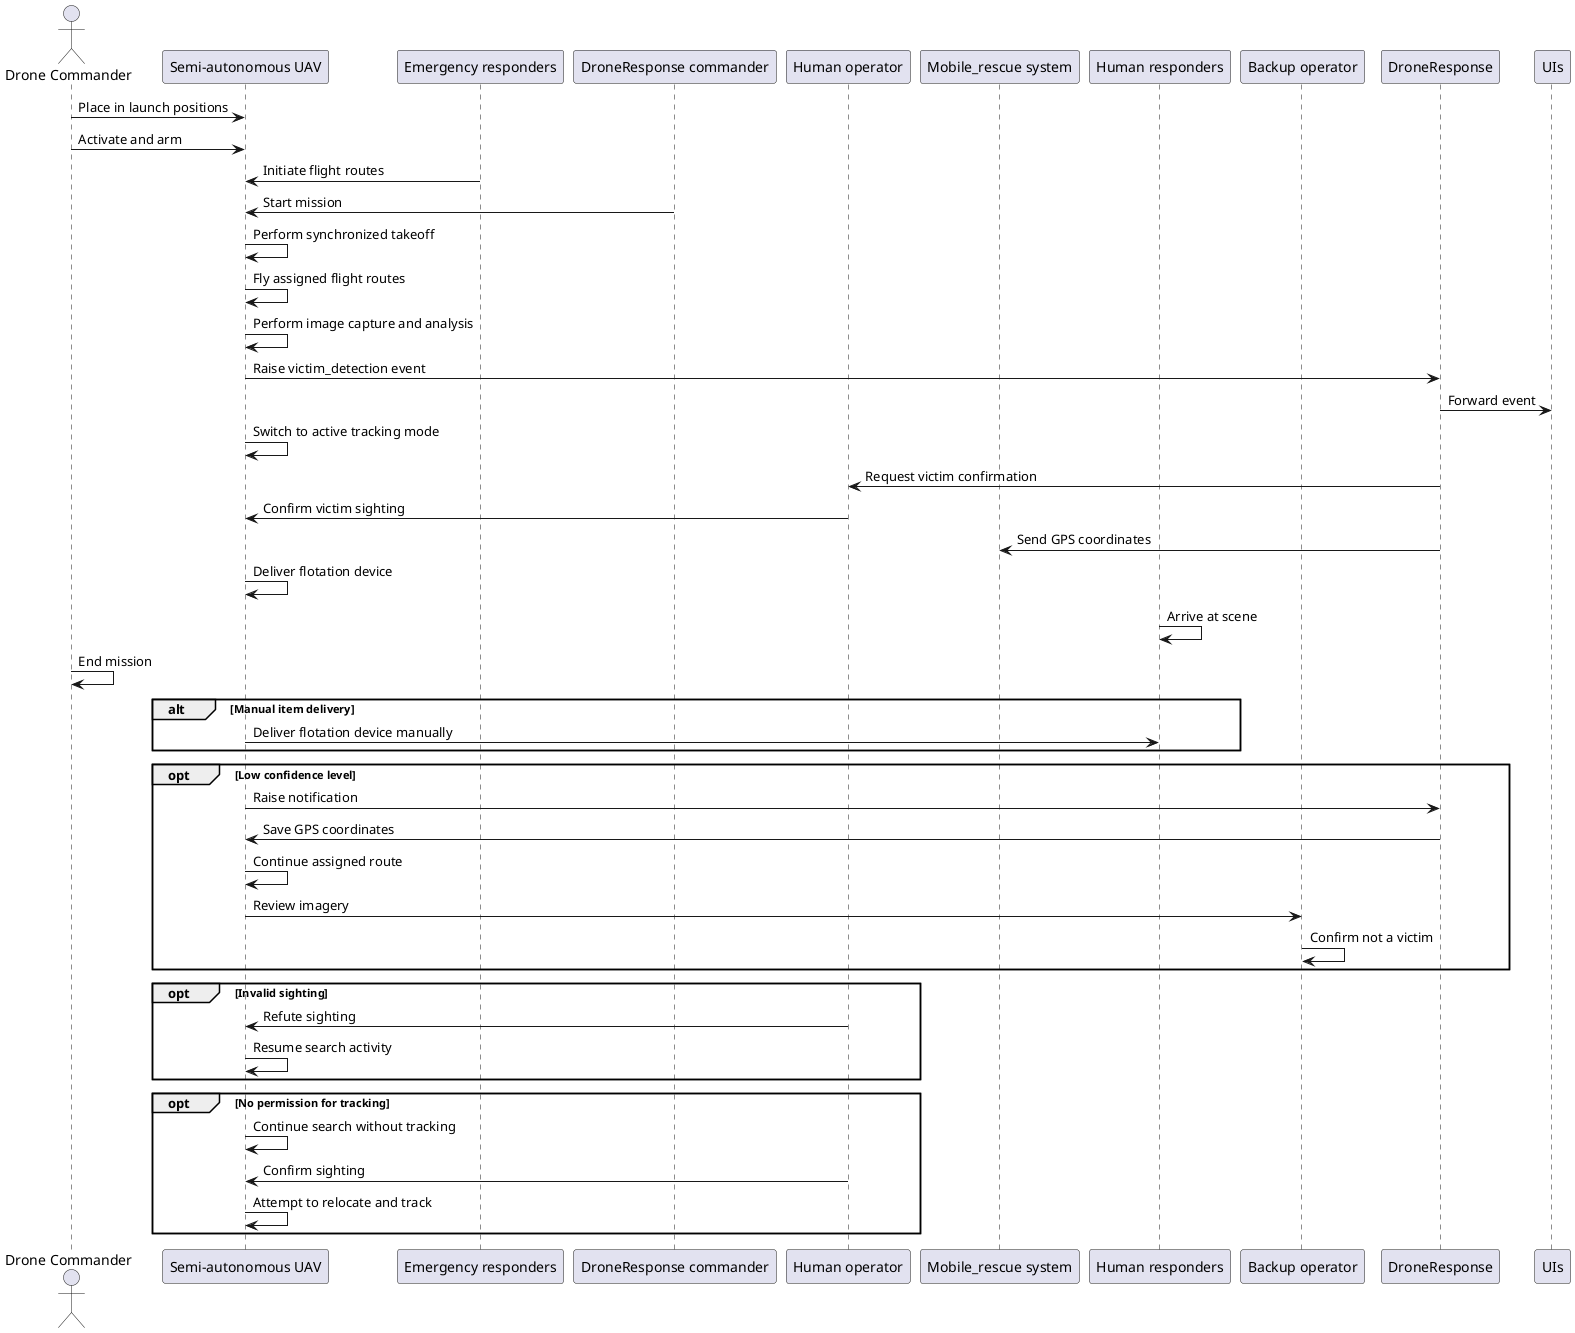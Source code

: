 @startuml "River Search and Rescue Sequence Diagram"

actor "Drone Commander" as DC
participant "Semi-autonomous UAV" as UAV
participant "Emergency responders" as ER
participant "DroneResponse commander" as DRC
participant "Human operator" as HO
participant "Mobile_rescue system" as MRS
participant "Human responders" as HR
participant "Backup operator" as BO

DC -> UAV: Place in launch positions
DC -> UAV: Activate and arm
ER -> UAV: Initiate flight routes
DRC -> UAV: Start mission
UAV -> UAV: Perform synchronized takeoff
UAV -> UAV: Fly assigned flight routes
UAV -> UAV: Perform image capture and analysis
UAV -> DroneResponse: Raise victim_detection event
DroneResponse -> UIs: Forward event
UAV -> UAV: Switch to active tracking mode
DroneResponse -> HO: Request victim confirmation
HO -> UAV: Confirm victim sighting
DroneResponse -> MRS: Send GPS coordinates
UAV -> UAV: Deliver flotation device
HR -> HR: Arrive at scene
DC -> DC: End mission

alt Manual item delivery
    UAV -> HR: Deliver flotation device manually
end

opt Low confidence level
    UAV -> DroneResponse: Raise notification
    DroneResponse -> UAV: Save GPS coordinates
    UAV -> UAV: Continue assigned route
    UAV -> BO: Review imagery
    BO -> BO: Confirm not a victim
end

opt Invalid sighting
    HO -> UAV: Refute sighting
    UAV -> UAV: Resume search activity
end

opt No permission for tracking
    UAV -> UAV: Continue search without tracking
    HO -> UAV: Confirm sighting
    UAV -> UAV: Attempt to relocate and track
end

@enduml
